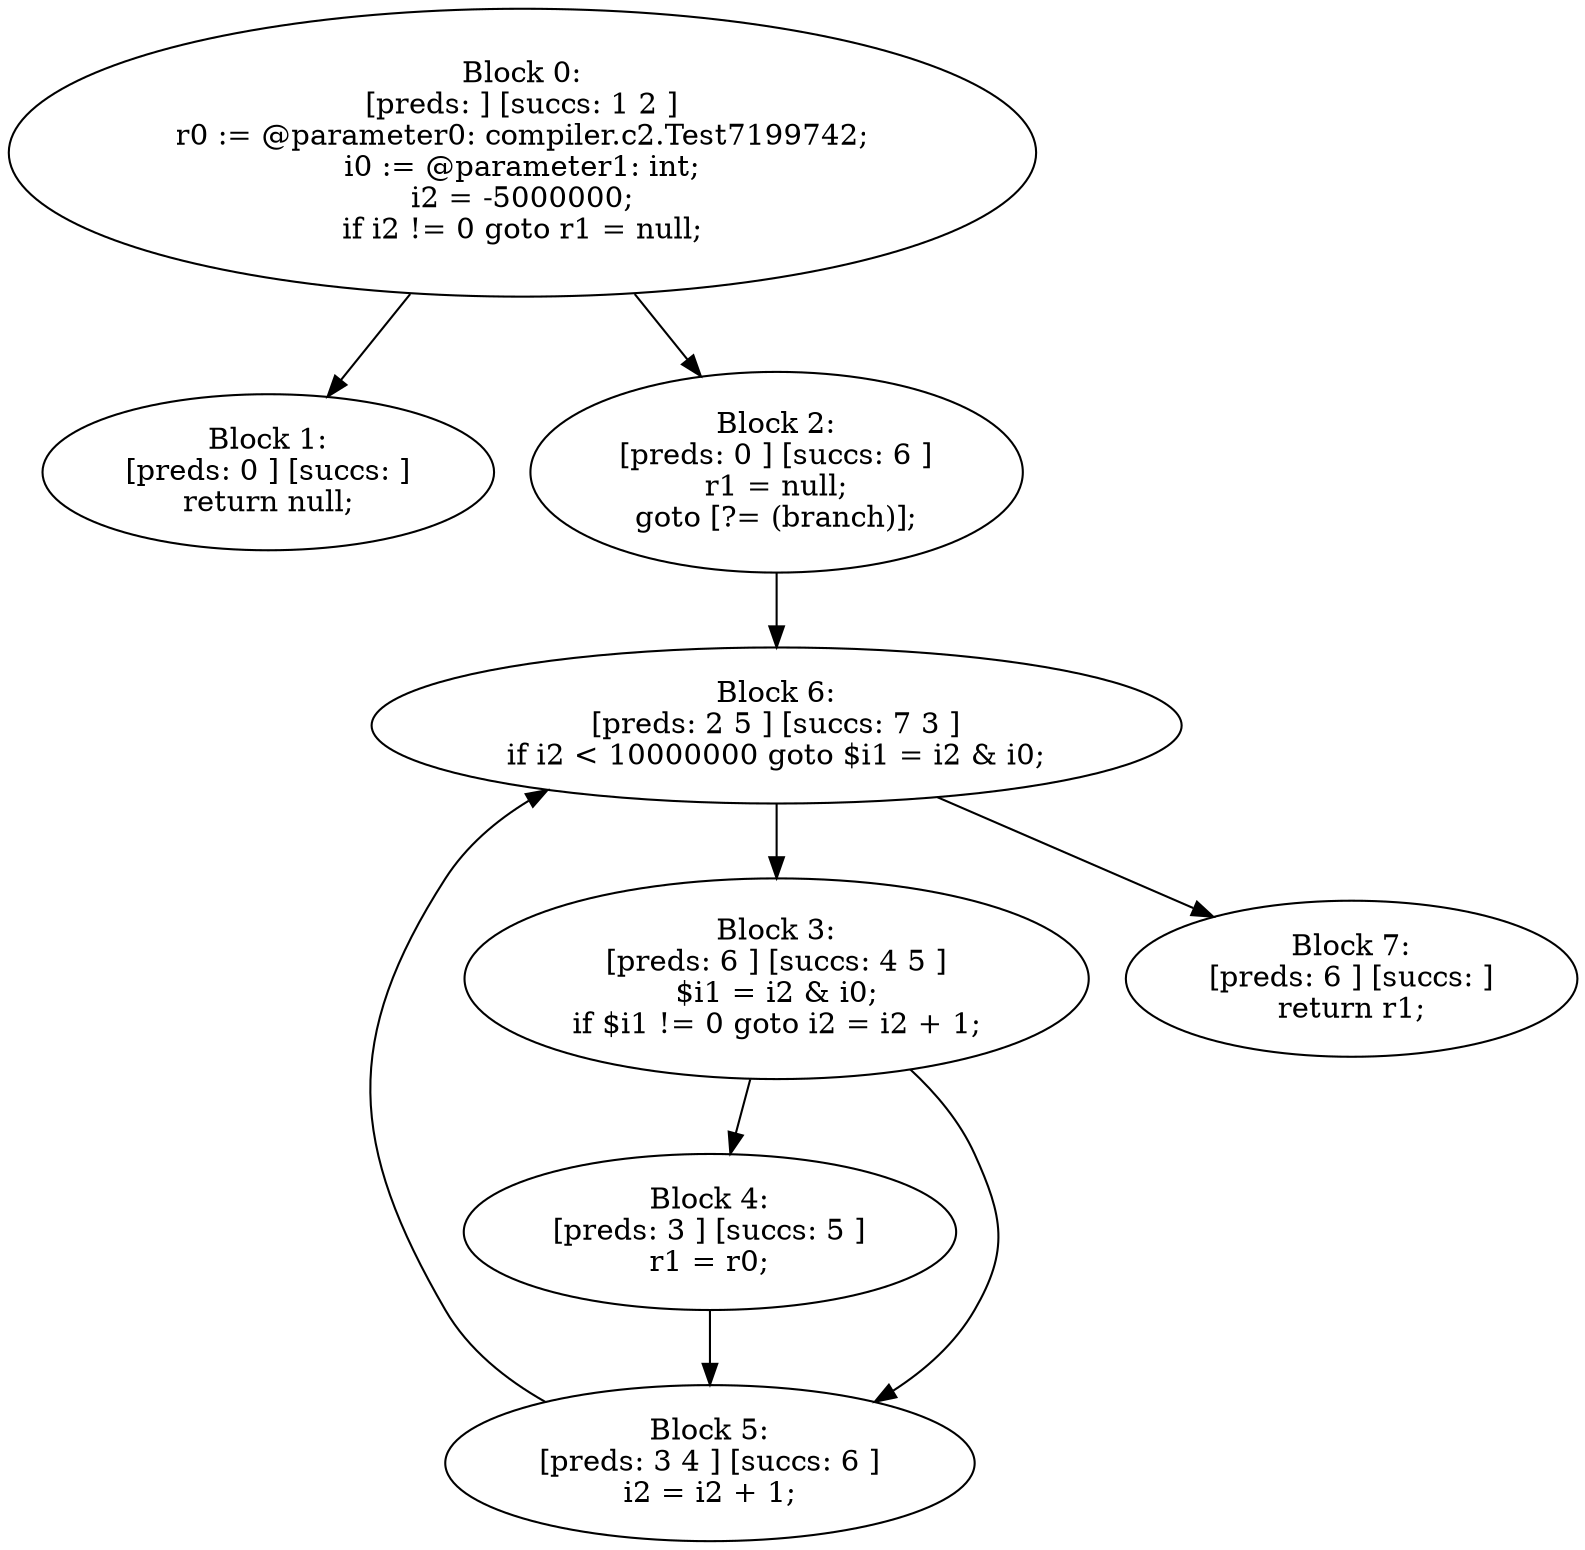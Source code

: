 digraph "unitGraph" {
    "Block 0:
[preds: ] [succs: 1 2 ]
r0 := @parameter0: compiler.c2.Test7199742;
i0 := @parameter1: int;
i2 = -5000000;
if i2 != 0 goto r1 = null;
"
    "Block 1:
[preds: 0 ] [succs: ]
return null;
"
    "Block 2:
[preds: 0 ] [succs: 6 ]
r1 = null;
goto [?= (branch)];
"
    "Block 3:
[preds: 6 ] [succs: 4 5 ]
$i1 = i2 & i0;
if $i1 != 0 goto i2 = i2 + 1;
"
    "Block 4:
[preds: 3 ] [succs: 5 ]
r1 = r0;
"
    "Block 5:
[preds: 3 4 ] [succs: 6 ]
i2 = i2 + 1;
"
    "Block 6:
[preds: 2 5 ] [succs: 7 3 ]
if i2 < 10000000 goto $i1 = i2 & i0;
"
    "Block 7:
[preds: 6 ] [succs: ]
return r1;
"
    "Block 0:
[preds: ] [succs: 1 2 ]
r0 := @parameter0: compiler.c2.Test7199742;
i0 := @parameter1: int;
i2 = -5000000;
if i2 != 0 goto r1 = null;
"->"Block 1:
[preds: 0 ] [succs: ]
return null;
";
    "Block 0:
[preds: ] [succs: 1 2 ]
r0 := @parameter0: compiler.c2.Test7199742;
i0 := @parameter1: int;
i2 = -5000000;
if i2 != 0 goto r1 = null;
"->"Block 2:
[preds: 0 ] [succs: 6 ]
r1 = null;
goto [?= (branch)];
";
    "Block 2:
[preds: 0 ] [succs: 6 ]
r1 = null;
goto [?= (branch)];
"->"Block 6:
[preds: 2 5 ] [succs: 7 3 ]
if i2 < 10000000 goto $i1 = i2 & i0;
";
    "Block 3:
[preds: 6 ] [succs: 4 5 ]
$i1 = i2 & i0;
if $i1 != 0 goto i2 = i2 + 1;
"->"Block 4:
[preds: 3 ] [succs: 5 ]
r1 = r0;
";
    "Block 3:
[preds: 6 ] [succs: 4 5 ]
$i1 = i2 & i0;
if $i1 != 0 goto i2 = i2 + 1;
"->"Block 5:
[preds: 3 4 ] [succs: 6 ]
i2 = i2 + 1;
";
    "Block 4:
[preds: 3 ] [succs: 5 ]
r1 = r0;
"->"Block 5:
[preds: 3 4 ] [succs: 6 ]
i2 = i2 + 1;
";
    "Block 5:
[preds: 3 4 ] [succs: 6 ]
i2 = i2 + 1;
"->"Block 6:
[preds: 2 5 ] [succs: 7 3 ]
if i2 < 10000000 goto $i1 = i2 & i0;
";
    "Block 6:
[preds: 2 5 ] [succs: 7 3 ]
if i2 < 10000000 goto $i1 = i2 & i0;
"->"Block 7:
[preds: 6 ] [succs: ]
return r1;
";
    "Block 6:
[preds: 2 5 ] [succs: 7 3 ]
if i2 < 10000000 goto $i1 = i2 & i0;
"->"Block 3:
[preds: 6 ] [succs: 4 5 ]
$i1 = i2 & i0;
if $i1 != 0 goto i2 = i2 + 1;
";
}
